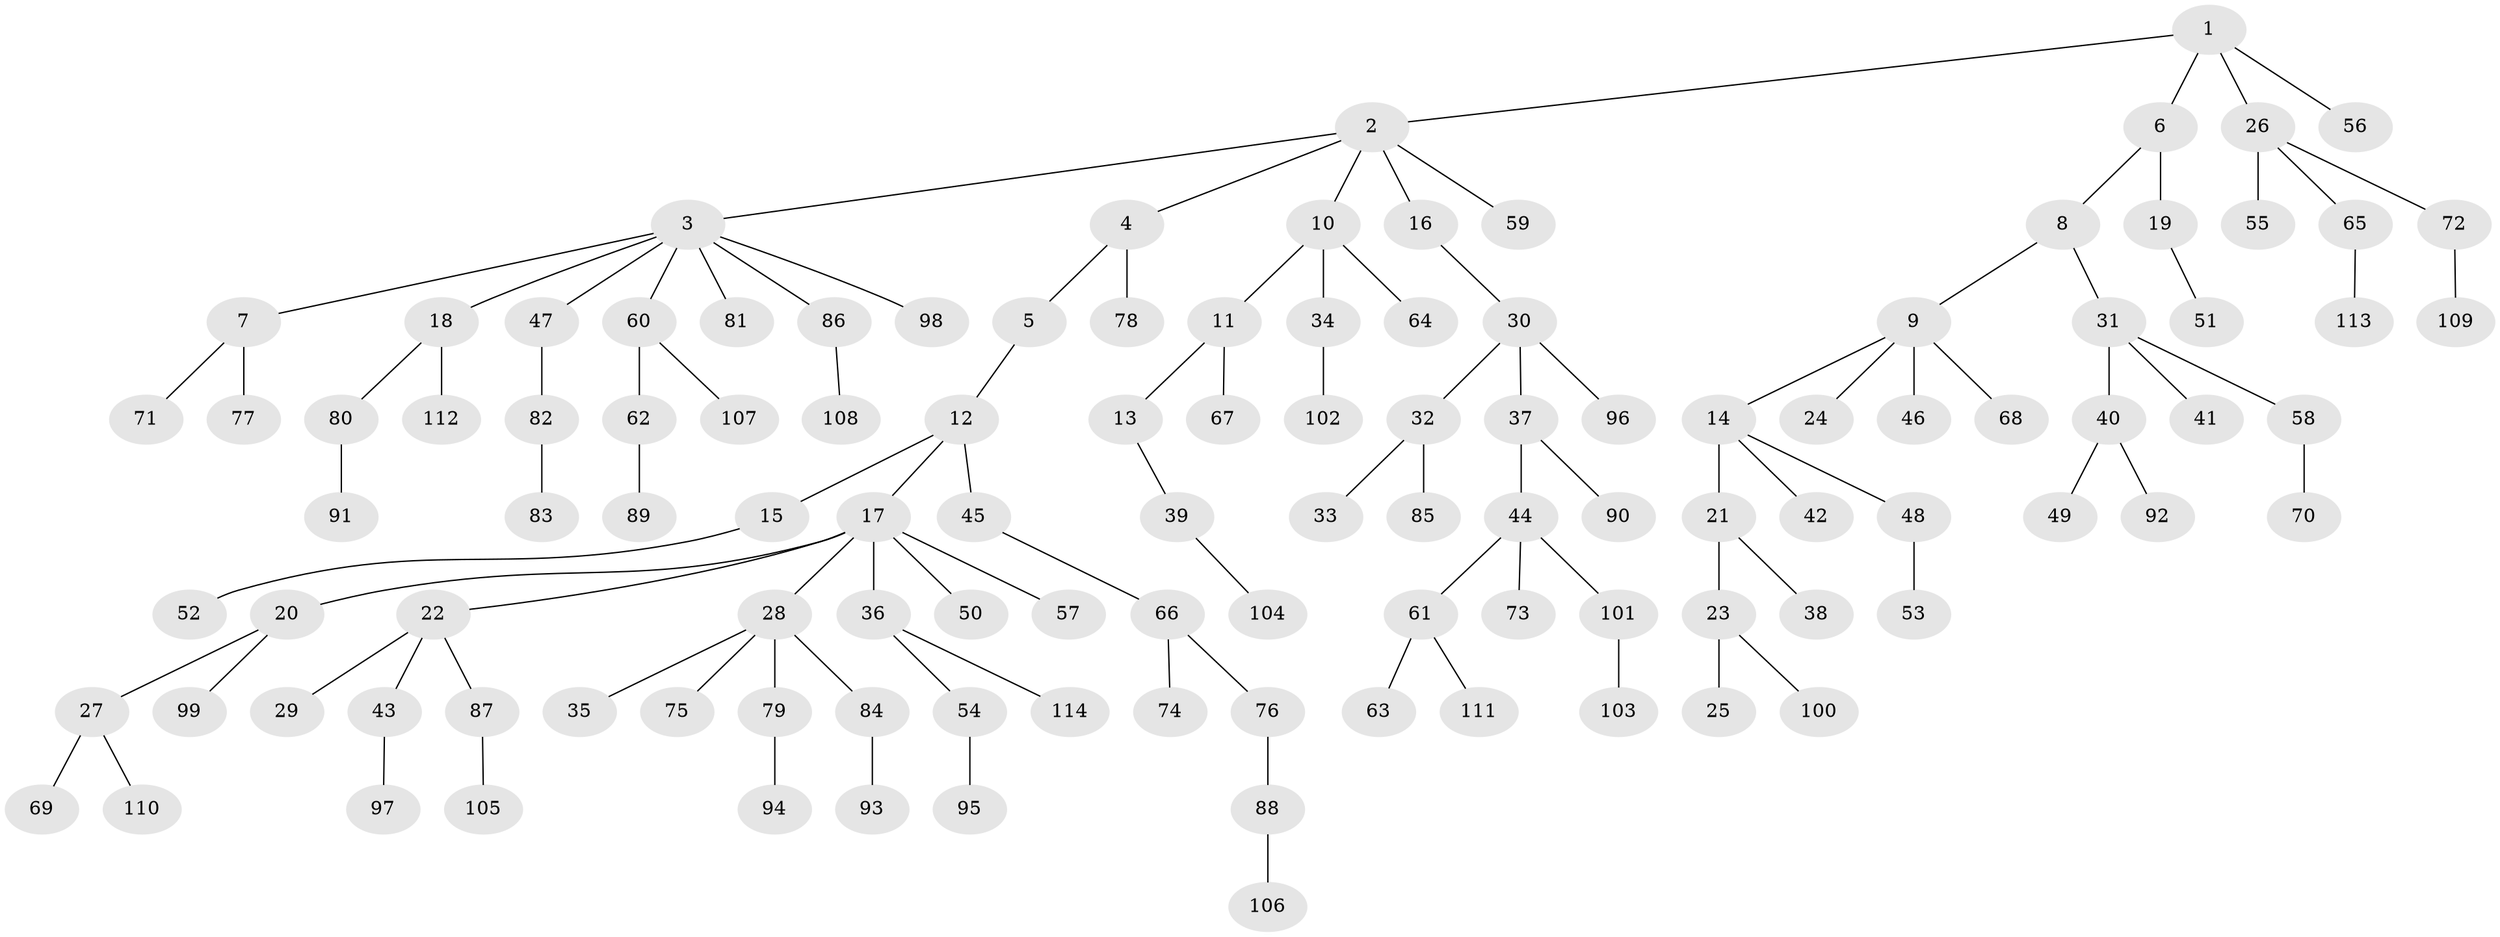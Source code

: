 // Generated by graph-tools (version 1.1) at 2025/26/03/09/25 03:26:31]
// undirected, 114 vertices, 113 edges
graph export_dot {
graph [start="1"]
  node [color=gray90,style=filled];
  1;
  2;
  3;
  4;
  5;
  6;
  7;
  8;
  9;
  10;
  11;
  12;
  13;
  14;
  15;
  16;
  17;
  18;
  19;
  20;
  21;
  22;
  23;
  24;
  25;
  26;
  27;
  28;
  29;
  30;
  31;
  32;
  33;
  34;
  35;
  36;
  37;
  38;
  39;
  40;
  41;
  42;
  43;
  44;
  45;
  46;
  47;
  48;
  49;
  50;
  51;
  52;
  53;
  54;
  55;
  56;
  57;
  58;
  59;
  60;
  61;
  62;
  63;
  64;
  65;
  66;
  67;
  68;
  69;
  70;
  71;
  72;
  73;
  74;
  75;
  76;
  77;
  78;
  79;
  80;
  81;
  82;
  83;
  84;
  85;
  86;
  87;
  88;
  89;
  90;
  91;
  92;
  93;
  94;
  95;
  96;
  97;
  98;
  99;
  100;
  101;
  102;
  103;
  104;
  105;
  106;
  107;
  108;
  109;
  110;
  111;
  112;
  113;
  114;
  1 -- 2;
  1 -- 6;
  1 -- 26;
  1 -- 56;
  2 -- 3;
  2 -- 4;
  2 -- 10;
  2 -- 16;
  2 -- 59;
  3 -- 7;
  3 -- 18;
  3 -- 47;
  3 -- 60;
  3 -- 81;
  3 -- 86;
  3 -- 98;
  4 -- 5;
  4 -- 78;
  5 -- 12;
  6 -- 8;
  6 -- 19;
  7 -- 71;
  7 -- 77;
  8 -- 9;
  8 -- 31;
  9 -- 14;
  9 -- 24;
  9 -- 46;
  9 -- 68;
  10 -- 11;
  10 -- 34;
  10 -- 64;
  11 -- 13;
  11 -- 67;
  12 -- 15;
  12 -- 17;
  12 -- 45;
  13 -- 39;
  14 -- 21;
  14 -- 42;
  14 -- 48;
  15 -- 52;
  16 -- 30;
  17 -- 20;
  17 -- 22;
  17 -- 28;
  17 -- 36;
  17 -- 50;
  17 -- 57;
  18 -- 80;
  18 -- 112;
  19 -- 51;
  20 -- 27;
  20 -- 99;
  21 -- 23;
  21 -- 38;
  22 -- 29;
  22 -- 43;
  22 -- 87;
  23 -- 25;
  23 -- 100;
  26 -- 55;
  26 -- 65;
  26 -- 72;
  27 -- 69;
  27 -- 110;
  28 -- 35;
  28 -- 75;
  28 -- 79;
  28 -- 84;
  30 -- 32;
  30 -- 37;
  30 -- 96;
  31 -- 40;
  31 -- 41;
  31 -- 58;
  32 -- 33;
  32 -- 85;
  34 -- 102;
  36 -- 54;
  36 -- 114;
  37 -- 44;
  37 -- 90;
  39 -- 104;
  40 -- 49;
  40 -- 92;
  43 -- 97;
  44 -- 61;
  44 -- 73;
  44 -- 101;
  45 -- 66;
  47 -- 82;
  48 -- 53;
  54 -- 95;
  58 -- 70;
  60 -- 62;
  60 -- 107;
  61 -- 63;
  61 -- 111;
  62 -- 89;
  65 -- 113;
  66 -- 74;
  66 -- 76;
  72 -- 109;
  76 -- 88;
  79 -- 94;
  80 -- 91;
  82 -- 83;
  84 -- 93;
  86 -- 108;
  87 -- 105;
  88 -- 106;
  101 -- 103;
}
